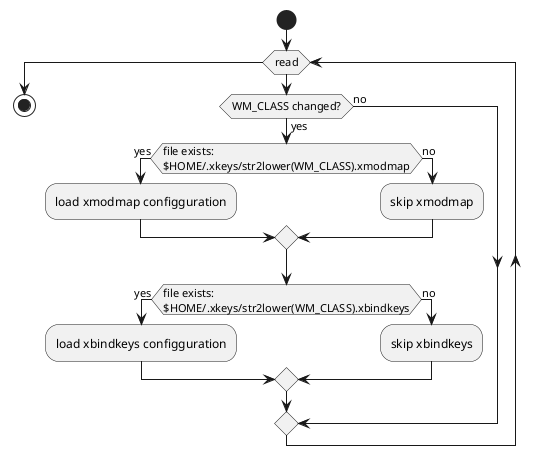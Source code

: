 @startuml

start
while (read)
if (WM_CLASS changed?) then (yes)
	if(file exists:\n$HOME/.xkeys/str2lower(WM_CLASS).xmodmap) then (yes)
		:load xmodmap configguration;
	else (no)
		:skip xmodmap;
	endif
	if(file exists:\n$HOME/.xkeys/str2lower(WM_CLASS).xbindkeys) then (yes)
		:load xbindkeys configguration;
	else (no)
		:skip xbindkeys;
	endif
else (no)

endif
endwhile
stop

@enduml
